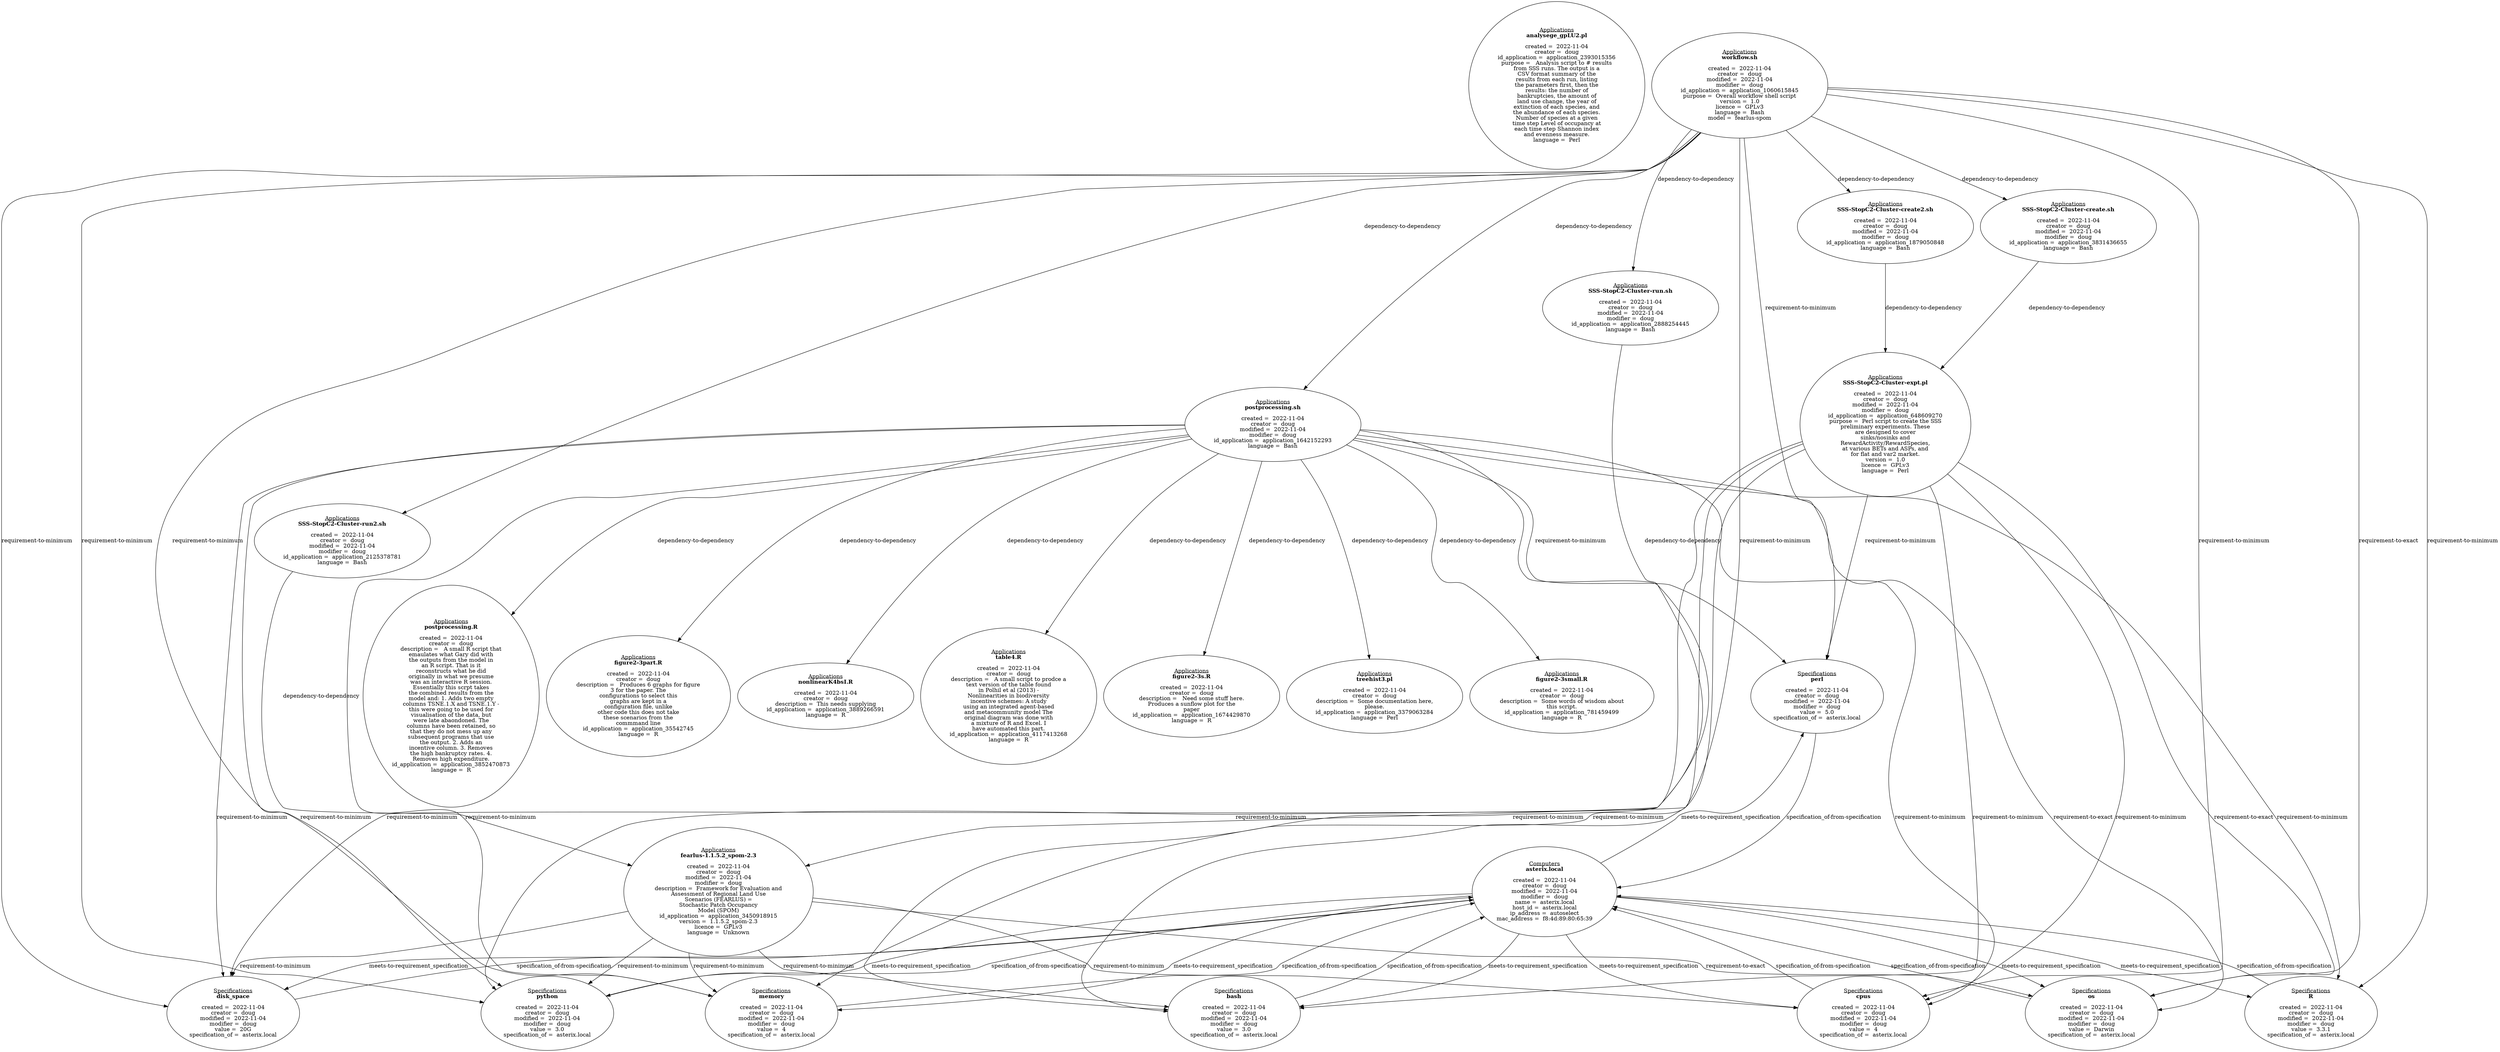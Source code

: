 digraph {
	margin=0 ratio=fill
	"Applications.application_2393015356" [label=<<U>Applications</U><BR/><B>analysege_gpLU2.pl</B><BR/><BR/>created =  2022-11-04<BR/>creator =  doug<BR/>id_application =  application_2393015356<BR/>purpose =   Analysis script to # results<BR/>from SSS runs. The output is a<BR/>CSV format summary of the<BR/>results from each run, listing<BR/>the parameters first, then the<BR/>results: the number of<BR/>bankruptcies, the amount of<BR/>land use change, the year of<BR/>extinction of each species, and<BR/>the abundance of each species.<BR/>Number of species at a given<BR/>time step Level of occupancy at<BR/>each time step Shannon index<BR/>and evenness measure.<BR/>language =  Perl>]
	"Applications.application_3831436655" [label=<<U>Applications</U><BR/><B>SSS-StopC2-Cluster-create.sh</B><BR/><BR/>created =  2022-11-04<BR/>creator =  doug<BR/>modified =  2022-11-04<BR/>modifier =  doug<BR/>id_application =  application_3831436655<BR/>language =  Bash>]
	"Applications.application_3852470873" [label=<<U>Applications</U><BR/><B>postprocessing.R</B><BR/><BR/>created =  2022-11-04<BR/>creator =  doug<BR/>description =   A small R script that<BR/>emaulates what Gary did with<BR/>the outputs from the model in<BR/>an R script. That is it<BR/>reconstructs what he did<BR/>originally in what we presume<BR/>was an interactive R session.<BR/>Essentially this scrpt takes<BR/>the combined results from the<BR/>model and: 1. Adds two empty<BR/>columns TSNE.1.X and TSNE.1.Y -<BR/>this were going to be used for<BR/>visualisation of the data, but<BR/>were late abaondoned. The<BR/>columns have been retained, so<BR/>that they do not mess up any<BR/>subsequent programs that use<BR/>the output. 2. Adds an<BR/>incentive column. 3. Removes<BR/>the high bankruptcy rates. 4.<BR/>Removes high expenditure.<BR/>id_application =  application_3852470873<BR/>language =  R>]
	"Applications.application_648609270" [label=<<U>Applications</U><BR/><B>SSS-StopC2-Cluster-expt.pl</B><BR/><BR/>created =  2022-11-04<BR/>creator =  doug<BR/>modified =  2022-11-04<BR/>modifier =  doug<BR/>id_application =  application_648609270<BR/>purpose =  Perl script to create the SSS<BR/>preliminary experiments. These<BR/>are designed to cover<BR/>sinks/nosinks and<BR/>RewardActivity/RewardSpecies,<BR/>at various BETs and ASPs, and<BR/>for flat and var2 market.<BR/>version =  1.0<BR/>licence =  GPLv3<BR/>language =  Perl>]
	"Applications.application_1879050848" [label=<<U>Applications</U><BR/><B>SSS-StopC2-Cluster-create2.sh</B><BR/><BR/>created =  2022-11-04<BR/>creator =  doug<BR/>modified =  2022-11-04<BR/>modifier =  doug<BR/>id_application =  application_1879050848<BR/>language =  Bash>]
	"Applications.application_35542745" [label=<<U>Applications</U><BR/><B>figure2-3part.R</B><BR/><BR/>created =  2022-11-04<BR/>creator =  doug<BR/>description =   Produces 6 graphs for figure<BR/>3 for the paper. The<BR/>configurations to select this<BR/>graphs are kept in a<BR/>configuration file, unlike<BR/>other code this does not take<BR/>these scenarios from the<BR/>commmand line<BR/>id_application =  application_35542745<BR/>language =  R>]
	"Applications.application_2888254445" [label=<<U>Applications</U><BR/><B>SSS-StopC2-Cluster-run.sh</B><BR/><BR/>created =  2022-11-04<BR/>creator =  doug<BR/>modified =  2022-11-04<BR/>modifier =  doug<BR/>id_application =  application_2888254445<BR/>language =  Bash>]
	"Applications.application_3889266591" [label=<<U>Applications</U><BR/><B>nonlinearK4bsI.R</B><BR/><BR/>created =  2022-11-04<BR/>creator =  doug<BR/>description =  This needs supplying<BR/>id_application =  application_3889266591<BR/>language =  R>]
	"Applications.application_3450918915" [label=<<U>Applications</U><BR/><B>fearlus-1.1.5.2_spom-2.3</B><BR/><BR/>created =  2022-11-04<BR/>creator =  doug<BR/>modified =  2022-11-04<BR/>modifier =  doug<BR/>description =  Framework for Evaluation and<BR/>Assessment of Regional Land Use<BR/>Scenarios (FEARLUS) =<BR/>Stochastic Patch Occupancy<BR/>Model (SPOM)<BR/>id_application =  application_3450918915<BR/>version =  1.1.5.2_spom-2.3<BR/>licence =  GPLv3<BR/>language =  Unknown>]
	"Applications.application_2125378781" [label=<<U>Applications</U><BR/><B>SSS-StopC2-Cluster-run2.sh</B><BR/><BR/>created =  2022-11-04<BR/>creator =  doug<BR/>modified =  2022-11-04<BR/>modifier =  doug<BR/>id_application =  application_2125378781<BR/>language =  Bash>]
	"Applications.application_1060615845" [label=<<U>Applications</U><BR/><B>workflow.sh</B><BR/><BR/>created =  2022-11-04<BR/>creator =  doug<BR/>modified =  2022-11-04<BR/>modifier =  doug<BR/>id_application =  application_1060615845<BR/>purpose =  Overall workflow shell script<BR/>version =  1.0<BR/>licence =  GPLv3<BR/>language =  Bash<BR/>model =  fearlus-spom>]
	"Applications.application_4117413268" [label=<<U>Applications</U><BR/><B>table4.R</B><BR/><BR/>created =  2022-11-04<BR/>creator =  doug<BR/>description =   A small script to prodce a<BR/>text version of the table found<BR/>in Polhil et al (2013) -<BR/>Nonlinearities in biodiversity<BR/>incentive schemes: A study<BR/>using an integrated agent-based<BR/>and metacommunity model The<BR/>original diagram was done with<BR/>a mixture of R and Excel. I<BR/>have automated this part.<BR/>id_application =  application_4117413268<BR/>language =  R>]
	"Applications.application_1674429870" [label=<<U>Applications</U><BR/><B>figure2-3s.R</B><BR/><BR/>created =  2022-11-04<BR/>creator =  doug<BR/>description =   Need some stuff here.<BR/>Produces a sunflow plot for the<BR/>paper<BR/>id_application =  application_1674429870<BR/>language =  R>]
	"Applications.application_3379063284" [label=<<U>Applications</U><BR/><B>treehist3.pl</B><BR/><BR/>created =  2022-11-04<BR/>creator =  doug<BR/>description =  Some documentation here,<BR/>please.<BR/>id_application =  application_3379063284<BR/>language =  Perl>]
	"Applications.application_781459499" [label=<<U>Applications</U><BR/><B>figure2-3small.R</B><BR/><BR/>created =  2022-11-04<BR/>creator =  doug<BR/>description =  Some words of wisdom about<BR/>this script.<BR/>id_application =  application_781459499<BR/>language =  R>]
	"Applications.application_1642152293" [label=<<U>Applications</U><BR/><B>postprocessing.sh</B><BR/><BR/>created =  2022-11-04<BR/>creator =  doug<BR/>modified =  2022-11-04<BR/>modifier =  doug<BR/>id_application =  application_1642152293<BR/>language =  Bash>]
	"Computers.asterix.local" [label=<<U>Computers</U><BR/><B>asterix.local</B><BR/><BR/>created =  2022-11-04<BR/>creator =  doug<BR/>modified =  2022-11-04<BR/>modifier =  doug<BR/>name =  asterix.local<BR/>host_id =  asterix.local<BR/>ip_address =  autoselect<BR/>mac_address =  f8:4d:89:80:65:39>]
	"Specifications.perl" [label=<<U>Specifications</U><BR/><B>perl</B><BR/><BR/>created =  2022-11-04<BR/>creator =  doug<BR/>modified =  2022-11-04<BR/>modifier =  doug<BR/>value =  5.0<BR/>specification_of =  asterix.local>]
	"Specifications.python" [label=<<U>Specifications</U><BR/><B>python</B><BR/><BR/>created =  2022-11-04<BR/>creator =  doug<BR/>modified =  2022-11-04<BR/>modifier =  doug<BR/>value =  3.0<BR/>specification_of =  asterix.local>]
	"Specifications.R" [label=<<U>Specifications</U><BR/><B>R</B><BR/><BR/>created =  2022-11-04<BR/>creator =  doug<BR/>modified =  2022-11-04<BR/>modifier =  doug<BR/>value =  3.3.1<BR/>specification_of =  asterix.local>]
	"Specifications.bash" [label=<<U>Specifications</U><BR/><B>bash</B><BR/><BR/>created =  2022-11-04<BR/>creator =  doug<BR/>modified =  2022-11-04<BR/>modifier =  doug<BR/>value =  3.0<BR/>specification_of =  asterix.local>]
	"Specifications.os" [label=<<U>Specifications</U><BR/><B>os</B><BR/><BR/>created =  2022-11-04<BR/>creator =  doug<BR/>modified =  2022-11-04<BR/>modifier =  doug<BR/>value =  Darwin<BR/>specification_of =  asterix.local>]
	"Specifications.disk_space" [label=<<U>Specifications</U><BR/><B>disk_space</B><BR/><BR/>created =  2022-11-04<BR/>creator =  doug<BR/>modified =  2022-11-04<BR/>modifier =  doug<BR/>value =  20G<BR/>specification_of =  asterix.local>]
	"Specifications.memory" [label=<<U>Specifications</U><BR/><B>memory</B><BR/><BR/>created =  2022-11-04<BR/>creator =  doug<BR/>modified =  2022-11-04<BR/>modifier =  doug<BR/>value =  4<BR/>specification_of =  asterix.local>]
	"Specifications.cpus" [label=<<U>Specifications</U><BR/><B>cpus</B><BR/><BR/>created =  2022-11-04<BR/>creator =  doug<BR/>modified =  2022-11-04<BR/>modifier =  doug<BR/>value =  4<BR/>specification_of =  asterix.local>]
	"Applications.application_1060615845" -> "Applications.application_3831436655" [label="dependency-to-dependency"]
	"Applications.application_1642152293" -> "Applications.application_3852470873" [label="dependency-to-dependency"]
	"Applications.application_3831436655" -> "Applications.application_648609270" [label="dependency-to-dependency"]
	"Applications.application_1879050848" -> "Applications.application_648609270" [label="dependency-to-dependency"]
	"Applications.application_1060615845" -> "Applications.application_1879050848" [label="dependency-to-dependency"]
	"Applications.application_1642152293" -> "Applications.application_35542745" [label="dependency-to-dependency"]
	"Applications.application_1060615845" -> "Applications.application_2888254445" [label="dependency-to-dependency"]
	"Applications.application_1642152293" -> "Applications.application_3889266591" [label="dependency-to-dependency"]
	"Applications.application_2888254445" -> "Applications.application_3450918915" [label="dependency-to-dependency"]
	"Applications.application_2125378781" -> "Applications.application_3450918915" [label="dependency-to-dependency"]
	"Applications.application_1060615845" -> "Applications.application_2125378781" [label="dependency-to-dependency"]
	"Applications.application_1642152293" -> "Applications.application_4117413268" [label="dependency-to-dependency"]
	"Applications.application_1642152293" -> "Applications.application_1674429870" [label="dependency-to-dependency"]
	"Applications.application_1642152293" -> "Applications.application_3379063284" [label="dependency-to-dependency"]
	"Applications.application_1642152293" -> "Applications.application_781459499" [label="dependency-to-dependency"]
	"Applications.application_1060615845" -> "Applications.application_1642152293" [label="dependency-to-dependency"]
	"Specifications.perl" -> "Computers.asterix.local" [label="specification_of-from-specification"]
	"Specifications.python" -> "Computers.asterix.local" [label="specification_of-from-specification"]
	"Specifications.R" -> "Computers.asterix.local" [label="specification_of-from-specification"]
	"Specifications.bash" -> "Computers.asterix.local" [label="specification_of-from-specification"]
	"Specifications.os" -> "Computers.asterix.local" [label="specification_of-from-specification"]
	"Specifications.disk_space" -> "Computers.asterix.local" [label="specification_of-from-specification"]
	"Specifications.memory" -> "Computers.asterix.local" [label="specification_of-from-specification"]
	"Specifications.cpus" -> "Computers.asterix.local" [label="specification_of-from-specification"]
	"Computers.asterix.local" -> "Specifications.perl" [label="meets-to-requirement_specification"]
	"Applications.application_1060615845" -> "Specifications.perl" [label="requirement-to-minimum"]
	"Applications.application_648609270" -> "Specifications.perl" [label="requirement-to-minimum"]
	"Applications.application_1642152293" -> "Specifications.perl" [label="requirement-to-minimum"]
	"Computers.asterix.local" -> "Specifications.python" [label="meets-to-requirement_specification"]
	"Applications.application_1060615845" -> "Specifications.python" [label="requirement-to-minimum"]
	"Applications.application_648609270" -> "Specifications.python" [label="requirement-to-minimum"]
	"Applications.application_3450918915" -> "Specifications.python" [label="requirement-to-minimum"]
	"Applications.application_1642152293" -> "Specifications.python" [label="requirement-to-minimum"]
	"Computers.asterix.local" -> "Specifications.R" [label="meets-to-requirement_specification"]
	"Applications.application_1060615845" -> "Specifications.R" [label="requirement-to-minimum"]
	"Applications.application_1642152293" -> "Specifications.R" [label="requirement-to-minimum"]
	"Computers.asterix.local" -> "Specifications.bash" [label="meets-to-requirement_specification"]
	"Applications.application_1060615845" -> "Specifications.bash" [label="requirement-to-minimum"]
	"Applications.application_648609270" -> "Specifications.bash" [label="requirement-to-minimum"]
	"Applications.application_3450918915" -> "Specifications.bash" [label="requirement-to-minimum"]
	"Applications.application_1642152293" -> "Specifications.bash" [label="requirement-to-minimum"]
	"Computers.asterix.local" -> "Specifications.os" [label="meets-to-requirement_specification"]
	"Applications.application_1060615845" -> "Specifications.os" [label="requirement-to-exact"]
	"Applications.application_648609270" -> "Specifications.os" [label="requirement-to-exact"]
	"Applications.application_3450918915" -> "Specifications.os" [label="requirement-to-exact"]
	"Applications.application_1642152293" -> "Specifications.os" [label="requirement-to-exact"]
	"Computers.asterix.local" -> "Specifications.disk_space" [label="meets-to-requirement_specification"]
	"Applications.application_1060615845" -> "Specifications.disk_space" [label="requirement-to-minimum"]
	"Applications.application_648609270" -> "Specifications.disk_space" [label="requirement-to-minimum"]
	"Applications.application_3450918915" -> "Specifications.disk_space" [label="requirement-to-minimum"]
	"Applications.application_1642152293" -> "Specifications.disk_space" [label="requirement-to-minimum"]
	"Computers.asterix.local" -> "Specifications.memory" [label="meets-to-requirement_specification"]
	"Applications.application_1060615845" -> "Specifications.memory" [label="requirement-to-minimum"]
	"Applications.application_648609270" -> "Specifications.memory" [label="requirement-to-minimum"]
	"Applications.application_3450918915" -> "Specifications.memory" [label="requirement-to-minimum"]
	"Applications.application_1642152293" -> "Specifications.memory" [label="requirement-to-minimum"]
	"Computers.asterix.local" -> "Specifications.cpus" [label="meets-to-requirement_specification"]
	"Applications.application_1060615845" -> "Specifications.cpus" [label="requirement-to-minimum"]
	"Applications.application_648609270" -> "Specifications.cpus" [label="requirement-to-minimum"]
	"Applications.application_3450918915" -> "Specifications.cpus" [label="requirement-to-minimum"]
	"Applications.application_1642152293" -> "Specifications.cpus" [label="requirement-to-minimum"]
}
